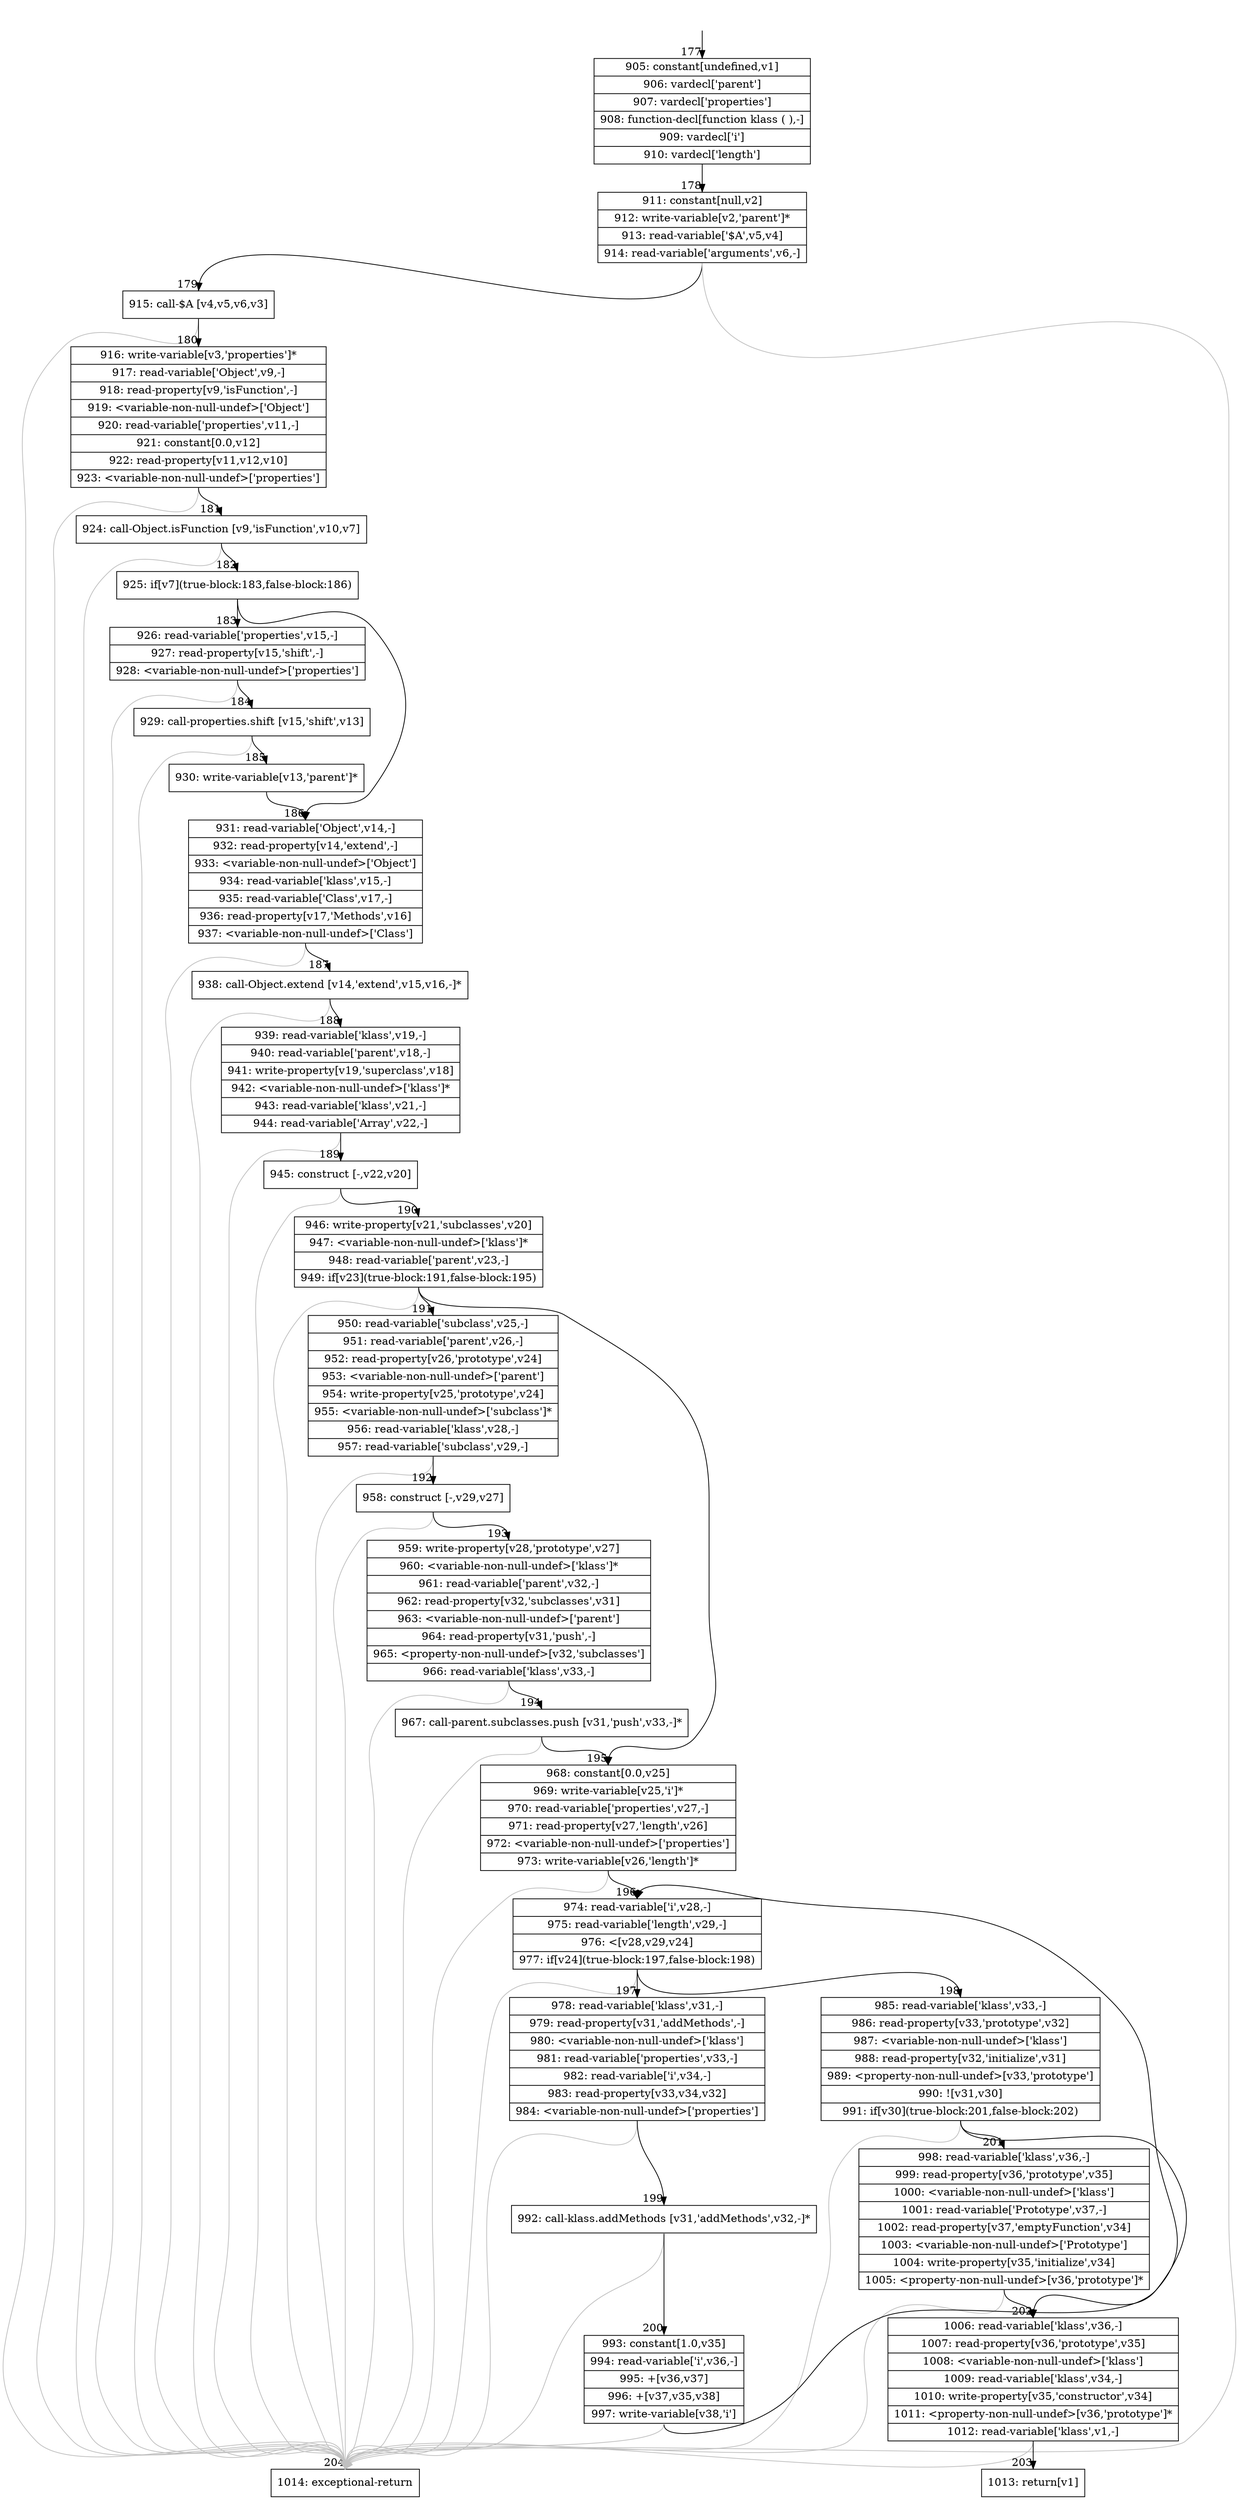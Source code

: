 digraph {
rankdir="TD"
BB_entry9[shape=none,label=""];
BB_entry9 -> BB177 [tailport=s, headport=n, headlabel="    177"]
BB177 [shape=record label="{905: constant[undefined,v1]|906: vardecl['parent']|907: vardecl['properties']|908: function-decl[function klass ( ),-]|909: vardecl['i']|910: vardecl['length']}" ] 
BB177 -> BB178 [tailport=s, headport=n, headlabel="      178"]
BB178 [shape=record label="{911: constant[null,v2]|912: write-variable[v2,'parent']*|913: read-variable['$A',v5,v4]|914: read-variable['arguments',v6,-]}" ] 
BB178 -> BB179 [tailport=s, headport=n, headlabel="      179"]
BB178 -> BB204 [tailport=s, headport=n, color=gray, headlabel="      204"]
BB179 [shape=record label="{915: call-$A [v4,v5,v6,v3]}" ] 
BB179 -> BB180 [tailport=s, headport=n, headlabel="      180"]
BB179 -> BB204 [tailport=s, headport=n, color=gray]
BB180 [shape=record label="{916: write-variable[v3,'properties']*|917: read-variable['Object',v9,-]|918: read-property[v9,'isFunction',-]|919: \<variable-non-null-undef\>['Object']|920: read-variable['properties',v11,-]|921: constant[0.0,v12]|922: read-property[v11,v12,v10]|923: \<variable-non-null-undef\>['properties']}" ] 
BB180 -> BB181 [tailport=s, headport=n, headlabel="      181"]
BB180 -> BB204 [tailport=s, headport=n, color=gray]
BB181 [shape=record label="{924: call-Object.isFunction [v9,'isFunction',v10,v7]}" ] 
BB181 -> BB182 [tailport=s, headport=n, headlabel="      182"]
BB181 -> BB204 [tailport=s, headport=n, color=gray]
BB182 [shape=record label="{925: if[v7](true-block:183,false-block:186)}" ] 
BB182 -> BB183 [tailport=s, headport=n, headlabel="      183"]
BB182 -> BB186 [tailport=s, headport=n, headlabel="      186"]
BB183 [shape=record label="{926: read-variable['properties',v15,-]|927: read-property[v15,'shift',-]|928: \<variable-non-null-undef\>['properties']}" ] 
BB183 -> BB184 [tailport=s, headport=n, headlabel="      184"]
BB183 -> BB204 [tailport=s, headport=n, color=gray]
BB184 [shape=record label="{929: call-properties.shift [v15,'shift',v13]}" ] 
BB184 -> BB185 [tailport=s, headport=n, headlabel="      185"]
BB184 -> BB204 [tailport=s, headport=n, color=gray]
BB185 [shape=record label="{930: write-variable[v13,'parent']*}" ] 
BB185 -> BB186 [tailport=s, headport=n]
BB186 [shape=record label="{931: read-variable['Object',v14,-]|932: read-property[v14,'extend',-]|933: \<variable-non-null-undef\>['Object']|934: read-variable['klass',v15,-]|935: read-variable['Class',v17,-]|936: read-property[v17,'Methods',v16]|937: \<variable-non-null-undef\>['Class']}" ] 
BB186 -> BB187 [tailport=s, headport=n, headlabel="      187"]
BB186 -> BB204 [tailport=s, headport=n, color=gray]
BB187 [shape=record label="{938: call-Object.extend [v14,'extend',v15,v16,-]*}" ] 
BB187 -> BB188 [tailport=s, headport=n, headlabel="      188"]
BB187 -> BB204 [tailport=s, headport=n, color=gray]
BB188 [shape=record label="{939: read-variable['klass',v19,-]|940: read-variable['parent',v18,-]|941: write-property[v19,'superclass',v18]|942: \<variable-non-null-undef\>['klass']*|943: read-variable['klass',v21,-]|944: read-variable['Array',v22,-]}" ] 
BB188 -> BB189 [tailport=s, headport=n, headlabel="      189"]
BB188 -> BB204 [tailport=s, headport=n, color=gray]
BB189 [shape=record label="{945: construct [-,v22,v20]}" ] 
BB189 -> BB190 [tailport=s, headport=n, headlabel="      190"]
BB189 -> BB204 [tailport=s, headport=n, color=gray]
BB190 [shape=record label="{946: write-property[v21,'subclasses',v20]|947: \<variable-non-null-undef\>['klass']*|948: read-variable['parent',v23,-]|949: if[v23](true-block:191,false-block:195)}" ] 
BB190 -> BB191 [tailport=s, headport=n, headlabel="      191"]
BB190 -> BB195 [tailport=s, headport=n, headlabel="      195"]
BB190 -> BB204 [tailport=s, headport=n, color=gray]
BB191 [shape=record label="{950: read-variable['subclass',v25,-]|951: read-variable['parent',v26,-]|952: read-property[v26,'prototype',v24]|953: \<variable-non-null-undef\>['parent']|954: write-property[v25,'prototype',v24]|955: \<variable-non-null-undef\>['subclass']*|956: read-variable['klass',v28,-]|957: read-variable['subclass',v29,-]}" ] 
BB191 -> BB192 [tailport=s, headport=n, headlabel="      192"]
BB191 -> BB204 [tailport=s, headport=n, color=gray]
BB192 [shape=record label="{958: construct [-,v29,v27]}" ] 
BB192 -> BB193 [tailport=s, headport=n, headlabel="      193"]
BB192 -> BB204 [tailport=s, headport=n, color=gray]
BB193 [shape=record label="{959: write-property[v28,'prototype',v27]|960: \<variable-non-null-undef\>['klass']*|961: read-variable['parent',v32,-]|962: read-property[v32,'subclasses',v31]|963: \<variable-non-null-undef\>['parent']|964: read-property[v31,'push',-]|965: \<property-non-null-undef\>[v32,'subclasses']|966: read-variable['klass',v33,-]}" ] 
BB193 -> BB194 [tailport=s, headport=n, headlabel="      194"]
BB193 -> BB204 [tailport=s, headport=n, color=gray]
BB194 [shape=record label="{967: call-parent.subclasses.push [v31,'push',v33,-]*}" ] 
BB194 -> BB195 [tailport=s, headport=n]
BB194 -> BB204 [tailport=s, headport=n, color=gray]
BB195 [shape=record label="{968: constant[0.0,v25]|969: write-variable[v25,'i']*|970: read-variable['properties',v27,-]|971: read-property[v27,'length',v26]|972: \<variable-non-null-undef\>['properties']|973: write-variable[v26,'length']*}" ] 
BB195 -> BB196 [tailport=s, headport=n, headlabel="      196"]
BB195 -> BB204 [tailport=s, headport=n, color=gray]
BB196 [shape=record label="{974: read-variable['i',v28,-]|975: read-variable['length',v29,-]|976: \<[v28,v29,v24]|977: if[v24](true-block:197,false-block:198)}" ] 
BB196 -> BB197 [tailport=s, headport=n, headlabel="      197"]
BB196 -> BB198 [tailport=s, headport=n, headlabel="      198"]
BB196 -> BB204 [tailport=s, headport=n, color=gray]
BB197 [shape=record label="{978: read-variable['klass',v31,-]|979: read-property[v31,'addMethods',-]|980: \<variable-non-null-undef\>['klass']|981: read-variable['properties',v33,-]|982: read-variable['i',v34,-]|983: read-property[v33,v34,v32]|984: \<variable-non-null-undef\>['properties']}" ] 
BB197 -> BB199 [tailport=s, headport=n, headlabel="      199"]
BB197 -> BB204 [tailport=s, headport=n, color=gray]
BB198 [shape=record label="{985: read-variable['klass',v33,-]|986: read-property[v33,'prototype',v32]|987: \<variable-non-null-undef\>['klass']|988: read-property[v32,'initialize',v31]|989: \<property-non-null-undef\>[v33,'prototype']|990: ![v31,v30]|991: if[v30](true-block:201,false-block:202)}" ] 
BB198 -> BB201 [tailport=s, headport=n, headlabel="      201"]
BB198 -> BB202 [tailport=s, headport=n, headlabel="      202"]
BB198 -> BB204 [tailport=s, headport=n, color=gray]
BB199 [shape=record label="{992: call-klass.addMethods [v31,'addMethods',v32,-]*}" ] 
BB199 -> BB200 [tailport=s, headport=n, headlabel="      200"]
BB199 -> BB204 [tailport=s, headport=n, color=gray]
BB200 [shape=record label="{993: constant[1.0,v35]|994: read-variable['i',v36,-]|995: +[v36,v37]|996: +[v37,v35,v38]|997: write-variable[v38,'i']}" ] 
BB200 -> BB196 [tailport=s, headport=n]
BB200 -> BB204 [tailport=s, headport=n, color=gray]
BB201 [shape=record label="{998: read-variable['klass',v36,-]|999: read-property[v36,'prototype',v35]|1000: \<variable-non-null-undef\>['klass']|1001: read-variable['Prototype',v37,-]|1002: read-property[v37,'emptyFunction',v34]|1003: \<variable-non-null-undef\>['Prototype']|1004: write-property[v35,'initialize',v34]|1005: \<property-non-null-undef\>[v36,'prototype']*}" ] 
BB201 -> BB202 [tailport=s, headport=n]
BB201 -> BB204 [tailport=s, headport=n, color=gray]
BB202 [shape=record label="{1006: read-variable['klass',v36,-]|1007: read-property[v36,'prototype',v35]|1008: \<variable-non-null-undef\>['klass']|1009: read-variable['klass',v34,-]|1010: write-property[v35,'constructor',v34]|1011: \<property-non-null-undef\>[v36,'prototype']*|1012: read-variable['klass',v1,-]}" ] 
BB202 -> BB203 [tailport=s, headport=n, headlabel="      203"]
BB202 -> BB204 [tailport=s, headport=n, color=gray]
BB203 [shape=record label="{1013: return[v1]}" ] 
BB204 [shape=record label="{1014: exceptional-return}" ] 
//#$~ 100
}
